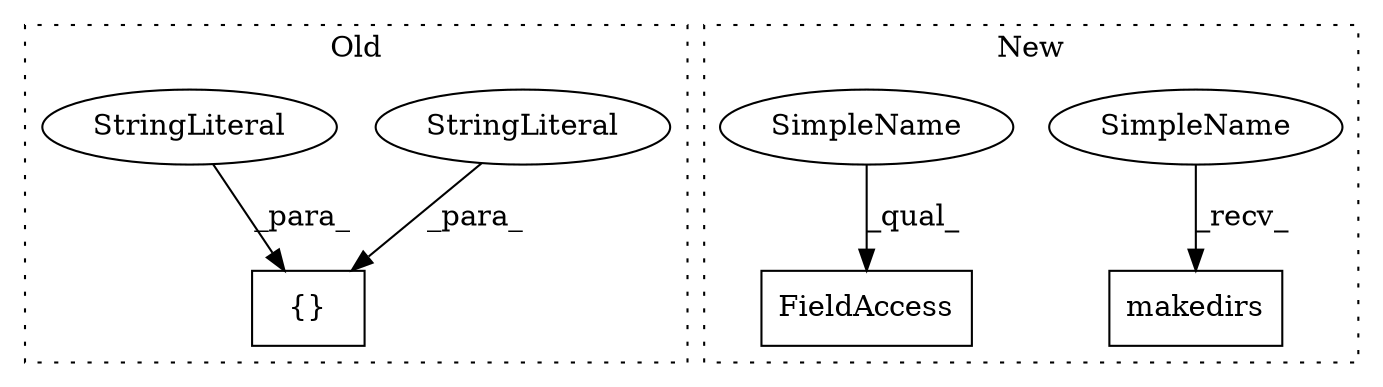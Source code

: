 digraph G {
subgraph cluster0 {
1 [label="{}" a="4" s="6241,6314" l="1,1" shape="box"];
3 [label="StringLiteral" a="45" s="6269" l="5" shape="ellipse"];
4 [label="StringLiteral" a="45" s="6253" l="10" shape="ellipse"];
label = "Old";
style="dotted";
}
subgraph cluster1 {
2 [label="makedirs" a="32" s="6093,6110" l="9,1" shape="box"];
5 [label="FieldAccess" a="22" s="5333" l="10" shape="box"];
6 [label="SimpleName" a="42" s="6090" l="2" shape="ellipse"];
7 [label="SimpleName" a="42" s="5333" l="2" shape="ellipse"];
label = "New";
style="dotted";
}
3 -> 1 [label="_para_"];
4 -> 1 [label="_para_"];
6 -> 2 [label="_recv_"];
7 -> 5 [label="_qual_"];
}